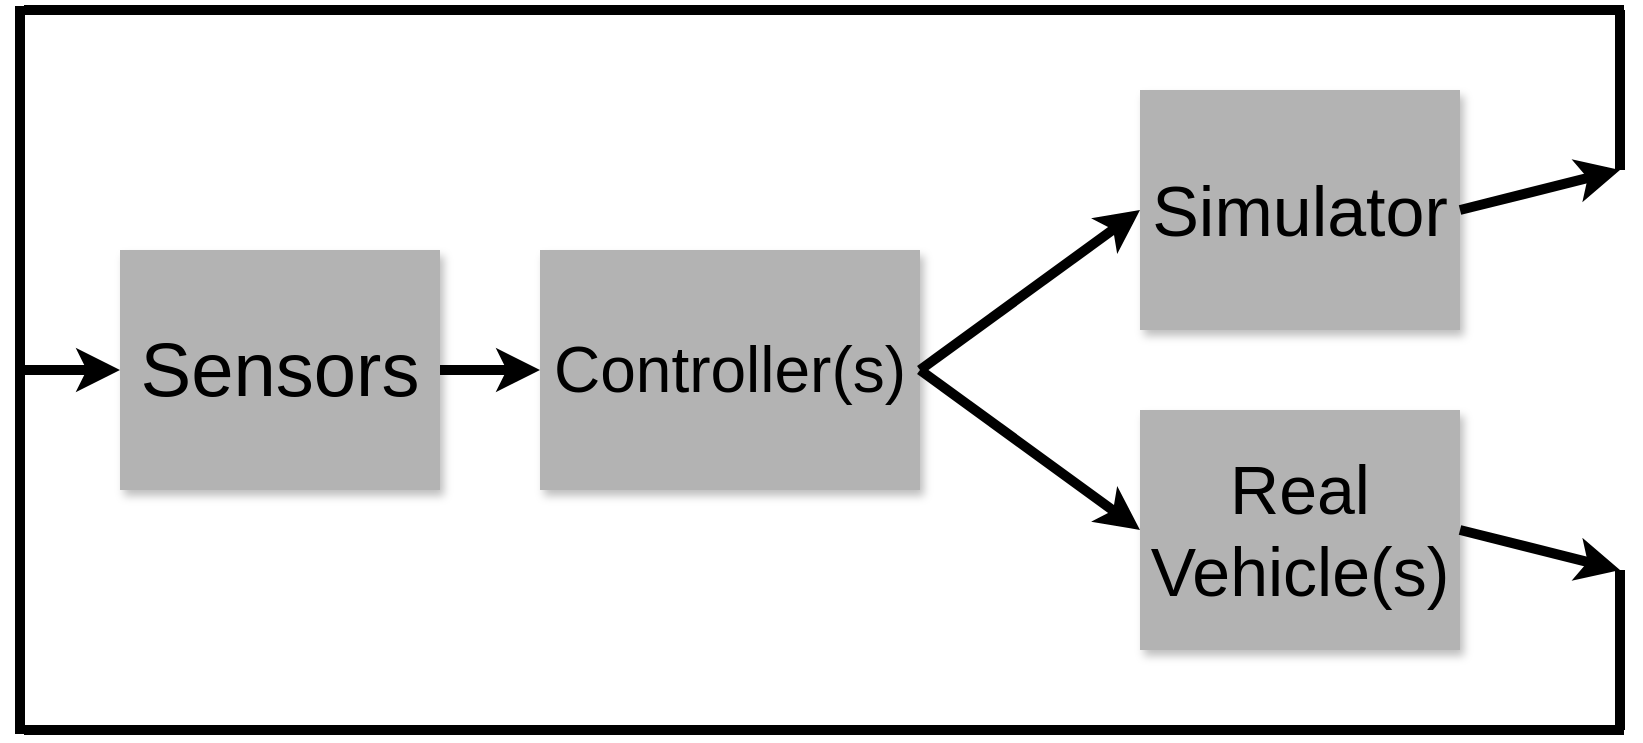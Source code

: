 <mxfile version="13.8.7" type="device"><diagram id="SK0usgfd9zdWXba8IFO0" name="Page-1"><mxGraphModel dx="1422" dy="638" grid="1" gridSize="10" guides="1" tooltips="1" connect="1" arrows="1" fold="1" page="1" pageScale="1" pageWidth="850" pageHeight="1100" math="0" shadow="0"><root><mxCell id="0"/><mxCell id="1" parent="0"/><mxCell id="-NyCuOC9zpoIDWSn1fW3-3" value="" style="edgeStyle=orthogonalEdgeStyle;rounded=0;orthogonalLoop=1;jettySize=auto;html=1;strokeWidth=5;" parent="1" source="-NyCuOC9zpoIDWSn1fW3-1" target="-NyCuOC9zpoIDWSn1fW3-2" edge="1"><mxGeometry relative="1" as="geometry"/></mxCell><mxCell id="-NyCuOC9zpoIDWSn1fW3-1" value="&lt;font style=&quot;font-size: 38px&quot;&gt;Sensors&lt;/font&gt;" style="rounded=0;whiteSpace=wrap;html=1;strokeColor=none;shadow=1;fillColor=#B3B3B3;" parent="1" vertex="1"><mxGeometry x="170" y="240" width="160" height="120" as="geometry"/></mxCell><mxCell id="-NyCuOC9zpoIDWSn1fW3-2" value="&lt;font style=&quot;font-size: 32px&quot;&gt;Controller(s)&lt;/font&gt;" style="rounded=0;whiteSpace=wrap;html=1;strokeColor=none;shadow=1;fillColor=#B3B3B3;" parent="1" vertex="1"><mxGeometry x="380" y="240" width="190" height="120" as="geometry"/></mxCell><mxCell id="-NyCuOC9zpoIDWSn1fW3-7" value="&lt;font style=&quot;font-size: 35px&quot;&gt;Simulator&lt;/font&gt;" style="rounded=0;whiteSpace=wrap;html=1;strokeColor=none;shadow=1;fillColor=#B3B3B3;" parent="1" vertex="1"><mxGeometry x="680" y="160" width="160" height="120" as="geometry"/></mxCell><mxCell id="-NyCuOC9zpoIDWSn1fW3-9" value="&lt;font style=&quot;font-size: 34px&quot;&gt;Real Vehicle(s)&lt;/font&gt;" style="rounded=0;whiteSpace=wrap;html=1;strokeColor=none;shadow=1;fillColor=#B3B3B3;" parent="1" vertex="1"><mxGeometry x="680" y="320" width="160" height="120" as="geometry"/></mxCell><mxCell id="-NyCuOC9zpoIDWSn1fW3-10" value="" style="endArrow=classic;html=1;strokeWidth=5;exitX=1;exitY=0.5;exitDx=0;exitDy=0;entryX=0;entryY=0.5;entryDx=0;entryDy=0;" parent="1" source="-NyCuOC9zpoIDWSn1fW3-2" target="-NyCuOC9zpoIDWSn1fW3-7" edge="1"><mxGeometry width="50" height="50" relative="1" as="geometry"><mxPoint x="610" y="260" as="sourcePoint"/><mxPoint x="660" y="210" as="targetPoint"/></mxGeometry></mxCell><mxCell id="-NyCuOC9zpoIDWSn1fW3-11" value="" style="endArrow=classic;html=1;strokeWidth=5;entryX=0;entryY=0.5;entryDx=0;entryDy=0;" parent="1" target="-NyCuOC9zpoIDWSn1fW3-9" edge="1"><mxGeometry width="50" height="50" relative="1" as="geometry"><mxPoint x="570" y="300" as="sourcePoint"/><mxPoint x="590" y="440" as="targetPoint"/></mxGeometry></mxCell><mxCell id="-NyCuOC9zpoIDWSn1fW3-12" value="" style="endArrow=classic;html=1;strokeWidth=5;exitX=1;exitY=0.5;exitDx=0;exitDy=0;" parent="1" source="-NyCuOC9zpoIDWSn1fW3-7" edge="1"><mxGeometry width="50" height="50" relative="1" as="geometry"><mxPoint x="910" y="225" as="sourcePoint"/><mxPoint x="920" y="200" as="targetPoint"/></mxGeometry></mxCell><mxCell id="-NyCuOC9zpoIDWSn1fW3-13" value="" style="endArrow=none;html=1;strokeWidth=5;" parent="1" edge="1"><mxGeometry width="50" height="50" relative="1" as="geometry"><mxPoint x="920" y="200" as="sourcePoint"/><mxPoint x="920" y="120" as="targetPoint"/></mxGeometry></mxCell><mxCell id="-NyCuOC9zpoIDWSn1fW3-14" value="" style="endArrow=none;html=1;strokeWidth=5;" parent="1" edge="1"><mxGeometry width="50" height="50" relative="1" as="geometry"><mxPoint x="122" y="120" as="sourcePoint"/><mxPoint x="922" y="120" as="targetPoint"/></mxGeometry></mxCell><mxCell id="-NyCuOC9zpoIDWSn1fW3-15" value="" style="endArrow=none;html=1;strokeWidth=5;" parent="1" edge="1"><mxGeometry width="50" height="50" relative="1" as="geometry"><mxPoint x="120" y="288" as="sourcePoint"/><mxPoint x="120" y="118" as="targetPoint"/></mxGeometry></mxCell><mxCell id="-NyCuOC9zpoIDWSn1fW3-16" value="" style="endArrow=none;html=1;strokeWidth=5;" parent="1" edge="1"><mxGeometry width="50" height="50" relative="1" as="geometry"><mxPoint x="920" y="480" as="sourcePoint"/><mxPoint x="920" y="400" as="targetPoint"/></mxGeometry></mxCell><mxCell id="-NyCuOC9zpoIDWSn1fW3-20" value="" style="endArrow=classic;html=1;strokeWidth=5;exitX=1;exitY=0.5;exitDx=0;exitDy=0;" parent="1" source="-NyCuOC9zpoIDWSn1fW3-9" edge="1"><mxGeometry width="50" height="50" relative="1" as="geometry"><mxPoint x="920" y="410" as="sourcePoint"/><mxPoint x="920" y="400" as="targetPoint"/></mxGeometry></mxCell><mxCell id="-NyCuOC9zpoIDWSn1fW3-21" value="" style="endArrow=none;html=1;strokeWidth=5;" parent="1" edge="1"><mxGeometry width="50" height="50" relative="1" as="geometry"><mxPoint x="122" y="480" as="sourcePoint"/><mxPoint x="922" y="480" as="targetPoint"/></mxGeometry></mxCell><mxCell id="-NyCuOC9zpoIDWSn1fW3-22" value="" style="endArrow=none;html=1;strokeWidth=5;" parent="1" edge="1"><mxGeometry width="50" height="50" relative="1" as="geometry"><mxPoint x="120" y="482" as="sourcePoint"/><mxPoint x="120" y="280" as="targetPoint"/></mxGeometry></mxCell><mxCell id="-NyCuOC9zpoIDWSn1fW3-23" value="" style="endArrow=classic;html=1;strokeWidth=5;" parent="1" target="-NyCuOC9zpoIDWSn1fW3-1" edge="1"><mxGeometry width="50" height="50" relative="1" as="geometry"><mxPoint x="120" y="300" as="sourcePoint"/><mxPoint x="230" y="420" as="targetPoint"/></mxGeometry></mxCell></root></mxGraphModel></diagram></mxfile>